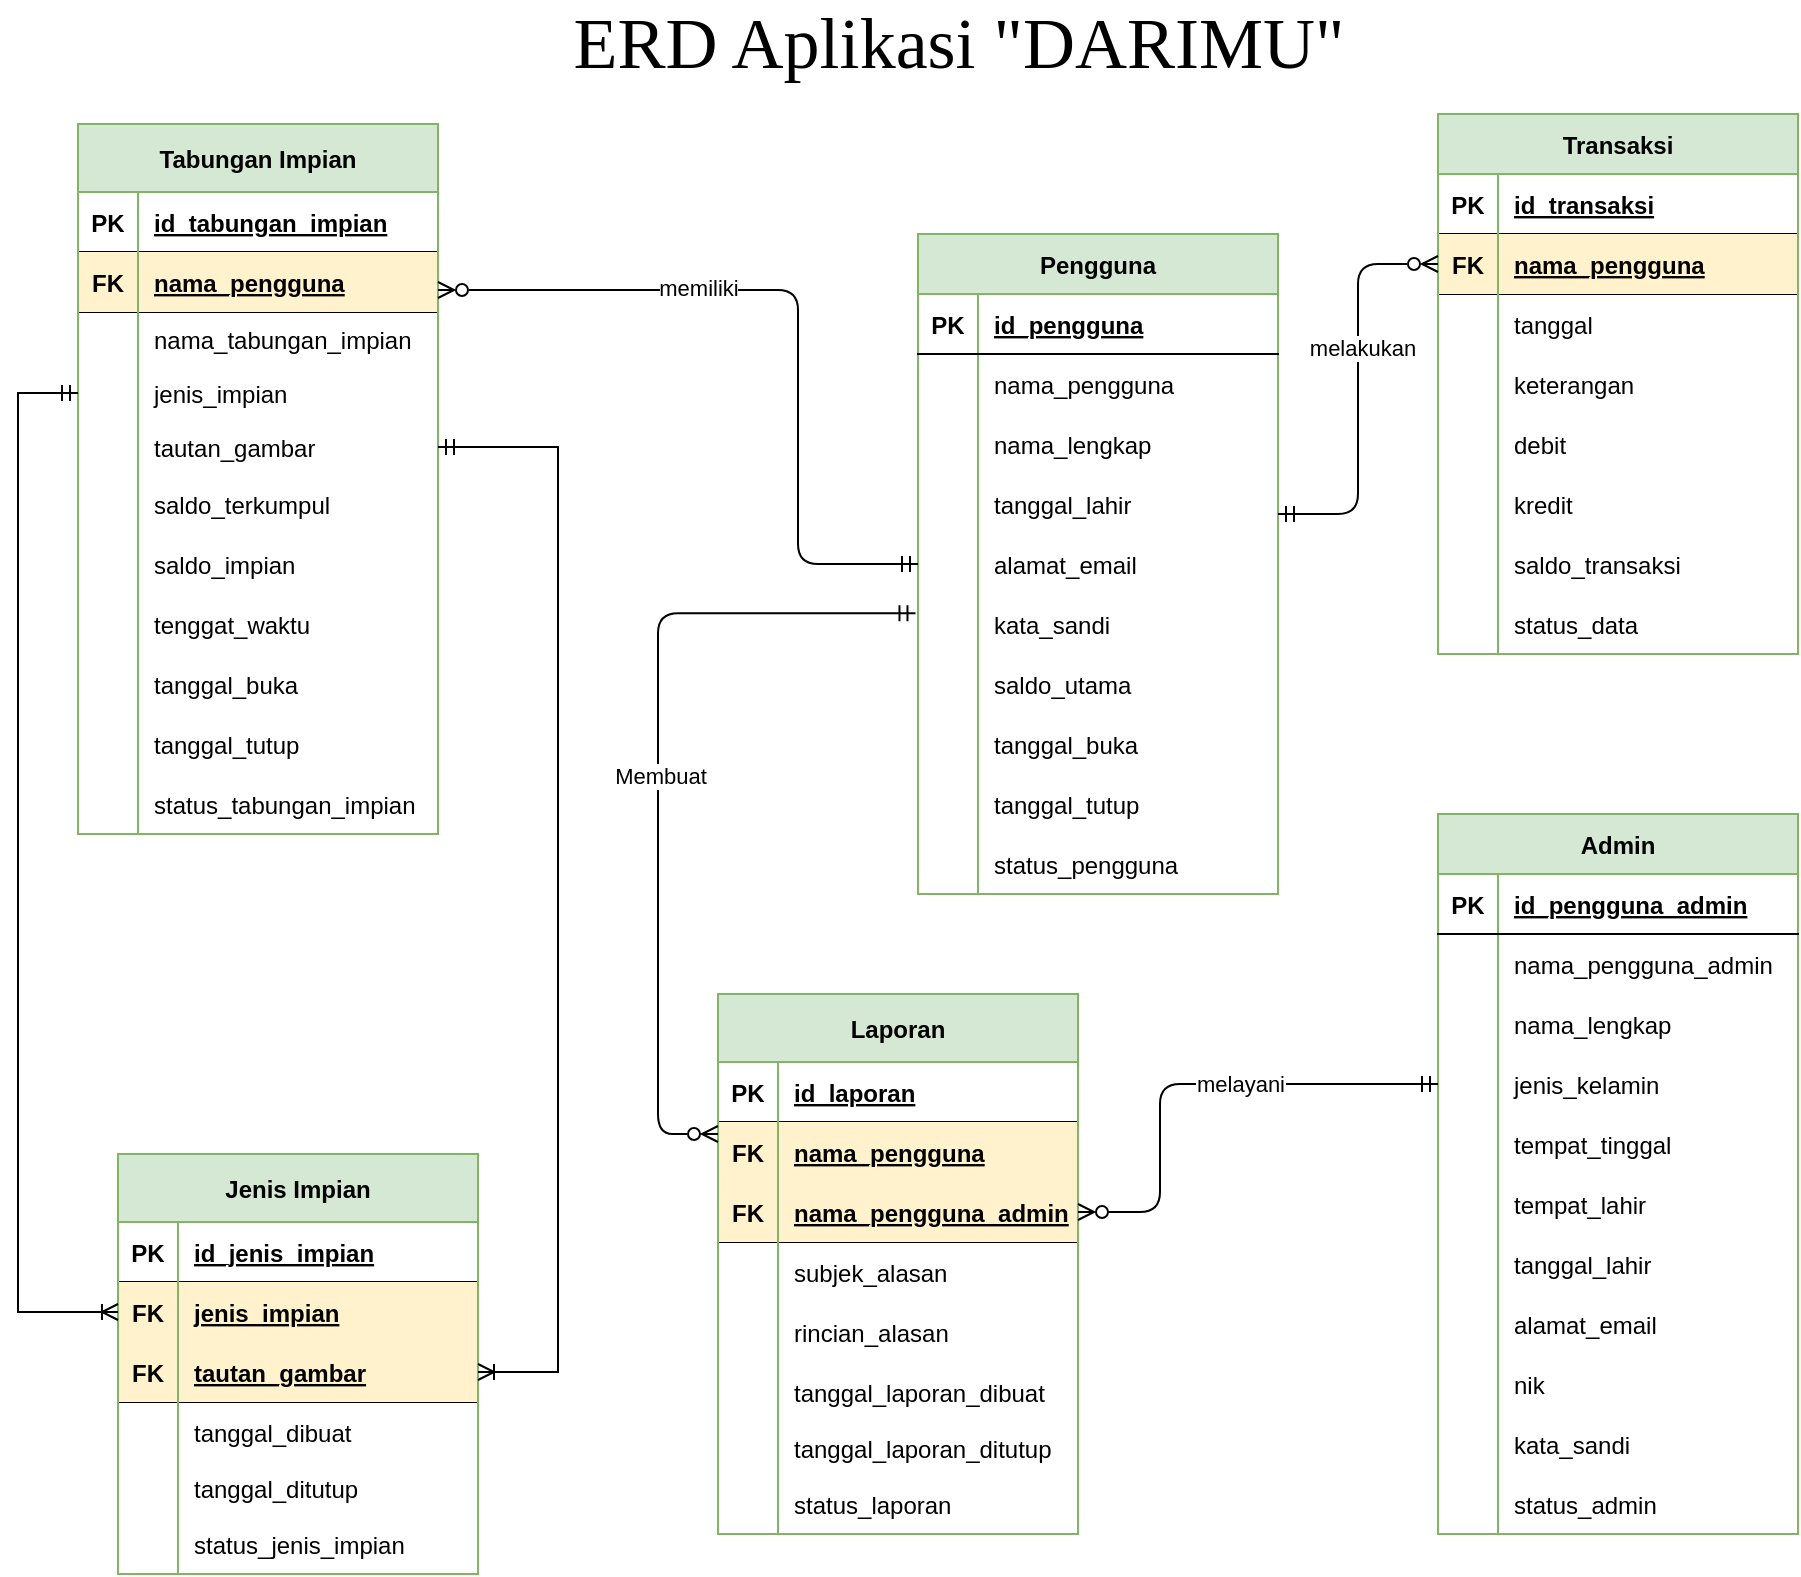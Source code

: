 <mxfile version="16.0.0" type="device"><diagram id="QNMRpc6Ers39qCqPTf6T" name="Page-1"><mxGraphModel dx="-12" dy="524" grid="1" gridSize="10" guides="1" tooltips="1" connect="1" arrows="1" fold="1" page="1" pageScale="1" pageWidth="1169" pageHeight="827" math="0" shadow="0"><root><mxCell id="0"/><mxCell id="1" parent="0"/><mxCell id="OTQ5FsOtrgQqJQjc4sup-189" value="Pengguna" style="shape=table;startSize=30;container=1;collapsible=1;childLayout=tableLayout;fixedRows=1;rowLines=0;fontStyle=1;align=center;resizeLast=1;fillColor=#d5e8d4;strokeColor=#82b366;" parent="1" vertex="1"><mxGeometry x="1758" y="133" width="180" height="330" as="geometry"><mxRectangle x="290" y="360" width="90" height="30" as="alternateBounds"/></mxGeometry></mxCell><mxCell id="OTQ5FsOtrgQqJQjc4sup-190" value="" style="shape=partialRectangle;collapsible=0;dropTarget=0;pointerEvents=0;fillColor=none;top=0;left=0;bottom=1;right=0;points=[[0,0.5],[1,0.5]];portConstraint=eastwest;" parent="OTQ5FsOtrgQqJQjc4sup-189" vertex="1"><mxGeometry y="30" width="180" height="30" as="geometry"/></mxCell><mxCell id="OTQ5FsOtrgQqJQjc4sup-191" value="PK" style="shape=partialRectangle;connectable=0;fillColor=none;top=0;left=0;bottom=0;right=0;fontStyle=1;overflow=hidden;" parent="OTQ5FsOtrgQqJQjc4sup-190" vertex="1"><mxGeometry width="30" height="30" as="geometry"><mxRectangle width="30" height="30" as="alternateBounds"/></mxGeometry></mxCell><mxCell id="OTQ5FsOtrgQqJQjc4sup-192" value="id_pengguna" style="shape=partialRectangle;connectable=0;fillColor=none;top=0;left=0;bottom=0;right=0;align=left;spacingLeft=6;fontStyle=5;overflow=hidden;" parent="OTQ5FsOtrgQqJQjc4sup-190" vertex="1"><mxGeometry x="30" width="150" height="30" as="geometry"><mxRectangle width="150" height="30" as="alternateBounds"/></mxGeometry></mxCell><mxCell id="qbEQpPOJiVl49V3JmThi-39" style="shape=partialRectangle;collapsible=0;dropTarget=0;pointerEvents=0;fillColor=none;top=0;left=0;bottom=0;right=0;points=[[0,0.5],[1,0.5]];portConstraint=eastwest;" vertex="1" parent="OTQ5FsOtrgQqJQjc4sup-189"><mxGeometry y="60" width="180" height="30" as="geometry"/></mxCell><mxCell id="qbEQpPOJiVl49V3JmThi-40" style="shape=partialRectangle;connectable=0;fillColor=none;top=0;left=0;bottom=0;right=0;editable=1;overflow=hidden;" vertex="1" parent="qbEQpPOJiVl49V3JmThi-39"><mxGeometry width="30" height="30" as="geometry"><mxRectangle width="30" height="30" as="alternateBounds"/></mxGeometry></mxCell><mxCell id="qbEQpPOJiVl49V3JmThi-41" value="nama_pengguna" style="shape=partialRectangle;connectable=0;fillColor=none;top=0;left=0;bottom=0;right=0;align=left;spacingLeft=6;overflow=hidden;" vertex="1" parent="qbEQpPOJiVl49V3JmThi-39"><mxGeometry x="30" width="150" height="30" as="geometry"><mxRectangle width="150" height="30" as="alternateBounds"/></mxGeometry></mxCell><mxCell id="OTQ5FsOtrgQqJQjc4sup-193" value="" style="shape=partialRectangle;collapsible=0;dropTarget=0;pointerEvents=0;fillColor=none;top=0;left=0;bottom=0;right=0;points=[[0,0.5],[1,0.5]];portConstraint=eastwest;" parent="OTQ5FsOtrgQqJQjc4sup-189" vertex="1"><mxGeometry y="90" width="180" height="30" as="geometry"/></mxCell><mxCell id="OTQ5FsOtrgQqJQjc4sup-194" value="" style="shape=partialRectangle;connectable=0;fillColor=none;top=0;left=0;bottom=0;right=0;editable=1;overflow=hidden;" parent="OTQ5FsOtrgQqJQjc4sup-193" vertex="1"><mxGeometry width="30" height="30" as="geometry"><mxRectangle width="30" height="30" as="alternateBounds"/></mxGeometry></mxCell><mxCell id="OTQ5FsOtrgQqJQjc4sup-195" value="nama_lengkap" style="shape=partialRectangle;connectable=0;fillColor=none;top=0;left=0;bottom=0;right=0;align=left;spacingLeft=6;overflow=hidden;" parent="OTQ5FsOtrgQqJQjc4sup-193" vertex="1"><mxGeometry x="30" width="150" height="30" as="geometry"><mxRectangle width="150" height="30" as="alternateBounds"/></mxGeometry></mxCell><mxCell id="OTQ5FsOtrgQqJQjc4sup-196" value="" style="shape=partialRectangle;collapsible=0;dropTarget=0;pointerEvents=0;fillColor=none;top=0;left=0;bottom=0;right=0;points=[[0,0.5],[1,0.5]];portConstraint=eastwest;" parent="OTQ5FsOtrgQqJQjc4sup-189" vertex="1"><mxGeometry y="120" width="180" height="30" as="geometry"/></mxCell><mxCell id="OTQ5FsOtrgQqJQjc4sup-197" value="" style="shape=partialRectangle;connectable=0;fillColor=none;top=0;left=0;bottom=0;right=0;editable=1;overflow=hidden;" parent="OTQ5FsOtrgQqJQjc4sup-196" vertex="1"><mxGeometry width="30" height="30" as="geometry"><mxRectangle width="30" height="30" as="alternateBounds"/></mxGeometry></mxCell><mxCell id="OTQ5FsOtrgQqJQjc4sup-198" value="tanggal_lahir" style="shape=partialRectangle;connectable=0;fillColor=none;top=0;left=0;bottom=0;right=0;align=left;spacingLeft=6;overflow=hidden;" parent="OTQ5FsOtrgQqJQjc4sup-196" vertex="1"><mxGeometry x="30" width="150" height="30" as="geometry"><mxRectangle width="150" height="30" as="alternateBounds"/></mxGeometry></mxCell><mxCell id="OTQ5FsOtrgQqJQjc4sup-199" value="" style="shape=partialRectangle;collapsible=0;dropTarget=0;pointerEvents=0;fillColor=none;top=0;left=0;bottom=0;right=0;points=[[0,0.5],[1,0.5]];portConstraint=eastwest;" parent="OTQ5FsOtrgQqJQjc4sup-189" vertex="1"><mxGeometry y="150" width="180" height="30" as="geometry"/></mxCell><mxCell id="OTQ5FsOtrgQqJQjc4sup-200" value="" style="shape=partialRectangle;connectable=0;fillColor=none;top=0;left=0;bottom=0;right=0;editable=1;overflow=hidden;" parent="OTQ5FsOtrgQqJQjc4sup-199" vertex="1"><mxGeometry width="30" height="30" as="geometry"><mxRectangle width="30" height="30" as="alternateBounds"/></mxGeometry></mxCell><mxCell id="OTQ5FsOtrgQqJQjc4sup-201" value="alamat_email" style="shape=partialRectangle;connectable=0;fillColor=none;top=0;left=0;bottom=0;right=0;align=left;spacingLeft=6;overflow=hidden;" parent="OTQ5FsOtrgQqJQjc4sup-199" vertex="1"><mxGeometry x="30" width="150" height="30" as="geometry"><mxRectangle width="150" height="30" as="alternateBounds"/></mxGeometry></mxCell><mxCell id="OTQ5FsOtrgQqJQjc4sup-202" value="" style="shape=partialRectangle;collapsible=0;dropTarget=0;pointerEvents=0;fillColor=none;top=0;left=0;bottom=0;right=0;points=[[0,0.5],[1,0.5]];portConstraint=eastwest;" parent="OTQ5FsOtrgQqJQjc4sup-189" vertex="1"><mxGeometry y="180" width="180" height="30" as="geometry"/></mxCell><mxCell id="OTQ5FsOtrgQqJQjc4sup-203" value="" style="shape=partialRectangle;connectable=0;fillColor=none;top=0;left=0;bottom=0;right=0;editable=1;overflow=hidden;" parent="OTQ5FsOtrgQqJQjc4sup-202" vertex="1"><mxGeometry width="30" height="30" as="geometry"><mxRectangle width="30" height="30" as="alternateBounds"/></mxGeometry></mxCell><mxCell id="OTQ5FsOtrgQqJQjc4sup-204" value="kata_sandi" style="shape=partialRectangle;connectable=0;fillColor=none;top=0;left=0;bottom=0;right=0;align=left;spacingLeft=6;overflow=hidden;" parent="OTQ5FsOtrgQqJQjc4sup-202" vertex="1"><mxGeometry x="30" width="150" height="30" as="geometry"><mxRectangle width="150" height="30" as="alternateBounds"/></mxGeometry></mxCell><mxCell id="OTQ5FsOtrgQqJQjc4sup-205" style="shape=partialRectangle;collapsible=0;dropTarget=0;pointerEvents=0;fillColor=none;top=0;left=0;bottom=0;right=0;points=[[0,0.5],[1,0.5]];portConstraint=eastwest;" parent="OTQ5FsOtrgQqJQjc4sup-189" vertex="1"><mxGeometry y="210" width="180" height="30" as="geometry"/></mxCell><mxCell id="OTQ5FsOtrgQqJQjc4sup-206" style="shape=partialRectangle;connectable=0;fillColor=none;top=0;left=0;bottom=0;right=0;editable=1;overflow=hidden;" parent="OTQ5FsOtrgQqJQjc4sup-205" vertex="1"><mxGeometry width="30" height="30" as="geometry"><mxRectangle width="30" height="30" as="alternateBounds"/></mxGeometry></mxCell><mxCell id="OTQ5FsOtrgQqJQjc4sup-207" value="saldo_utama" style="shape=partialRectangle;connectable=0;fillColor=none;top=0;left=0;bottom=0;right=0;align=left;spacingLeft=6;overflow=hidden;" parent="OTQ5FsOtrgQqJQjc4sup-205" vertex="1"><mxGeometry x="30" width="150" height="30" as="geometry"><mxRectangle width="150" height="30" as="alternateBounds"/></mxGeometry></mxCell><mxCell id="OTQ5FsOtrgQqJQjc4sup-208" style="shape=partialRectangle;collapsible=0;dropTarget=0;pointerEvents=0;fillColor=none;top=0;left=0;bottom=0;right=0;points=[[0,0.5],[1,0.5]];portConstraint=eastwest;" parent="OTQ5FsOtrgQqJQjc4sup-189" vertex="1"><mxGeometry y="240" width="180" height="30" as="geometry"/></mxCell><mxCell id="OTQ5FsOtrgQqJQjc4sup-209" style="shape=partialRectangle;connectable=0;fillColor=none;top=0;left=0;bottom=0;right=0;editable=1;overflow=hidden;" parent="OTQ5FsOtrgQqJQjc4sup-208" vertex="1"><mxGeometry width="30" height="30" as="geometry"><mxRectangle width="30" height="30" as="alternateBounds"/></mxGeometry></mxCell><mxCell id="OTQ5FsOtrgQqJQjc4sup-210" value="tanggal_buka" style="shape=partialRectangle;connectable=0;fillColor=none;top=0;left=0;bottom=0;right=0;align=left;spacingLeft=6;overflow=hidden;" parent="OTQ5FsOtrgQqJQjc4sup-208" vertex="1"><mxGeometry x="30" width="150" height="30" as="geometry"><mxRectangle width="150" height="30" as="alternateBounds"/></mxGeometry></mxCell><mxCell id="OTQ5FsOtrgQqJQjc4sup-211" style="shape=partialRectangle;collapsible=0;dropTarget=0;pointerEvents=0;fillColor=none;top=0;left=0;bottom=0;right=0;points=[[0,0.5],[1,0.5]];portConstraint=eastwest;" parent="OTQ5FsOtrgQqJQjc4sup-189" vertex="1"><mxGeometry y="270" width="180" height="30" as="geometry"/></mxCell><mxCell id="OTQ5FsOtrgQqJQjc4sup-212" style="shape=partialRectangle;connectable=0;fillColor=none;top=0;left=0;bottom=0;right=0;editable=1;overflow=hidden;" parent="OTQ5FsOtrgQqJQjc4sup-211" vertex="1"><mxGeometry width="30" height="30" as="geometry"><mxRectangle width="30" height="30" as="alternateBounds"/></mxGeometry></mxCell><mxCell id="OTQ5FsOtrgQqJQjc4sup-213" value="tanggal_tutup" style="shape=partialRectangle;connectable=0;fillColor=none;top=0;left=0;bottom=0;right=0;align=left;spacingLeft=6;overflow=hidden;" parent="OTQ5FsOtrgQqJQjc4sup-211" vertex="1"><mxGeometry x="30" width="150" height="30" as="geometry"><mxRectangle width="150" height="30" as="alternateBounds"/></mxGeometry></mxCell><mxCell id="OTQ5FsOtrgQqJQjc4sup-214" style="shape=partialRectangle;collapsible=0;dropTarget=0;pointerEvents=0;fillColor=none;top=0;left=0;bottom=0;right=0;points=[[0,0.5],[1,0.5]];portConstraint=eastwest;" parent="OTQ5FsOtrgQqJQjc4sup-189" vertex="1"><mxGeometry y="300" width="180" height="30" as="geometry"/></mxCell><mxCell id="OTQ5FsOtrgQqJQjc4sup-215" style="shape=partialRectangle;connectable=0;fillColor=none;top=0;left=0;bottom=0;right=0;editable=1;overflow=hidden;" parent="OTQ5FsOtrgQqJQjc4sup-214" vertex="1"><mxGeometry width="30" height="30" as="geometry"><mxRectangle width="30" height="30" as="alternateBounds"/></mxGeometry></mxCell><mxCell id="OTQ5FsOtrgQqJQjc4sup-216" value="status_pengguna" style="shape=partialRectangle;connectable=0;fillColor=none;top=0;left=0;bottom=0;right=0;align=left;spacingLeft=6;overflow=hidden;" parent="OTQ5FsOtrgQqJQjc4sup-214" vertex="1"><mxGeometry x="30" width="150" height="30" as="geometry"><mxRectangle width="150" height="30" as="alternateBounds"/></mxGeometry></mxCell><mxCell id="OTQ5FsOtrgQqJQjc4sup-217" value="Transaksi" style="shape=table;startSize=30;container=1;collapsible=1;childLayout=tableLayout;fixedRows=1;rowLines=0;fontStyle=1;align=center;resizeLast=1;fillColor=#d5e8d4;strokeColor=#82b366;" parent="1" vertex="1"><mxGeometry x="2018" y="73" width="180" height="270" as="geometry"><mxRectangle x="440" y="630" width="90" height="30" as="alternateBounds"/></mxGeometry></mxCell><mxCell id="OTQ5FsOtrgQqJQjc4sup-218" value="" style="shape=partialRectangle;collapsible=0;dropTarget=0;pointerEvents=0;fillColor=none;top=0;left=0;bottom=1;right=0;points=[[0,0.5],[1,0.5]];portConstraint=eastwest;" parent="OTQ5FsOtrgQqJQjc4sup-217" vertex="1"><mxGeometry y="30" width="180" height="30" as="geometry"/></mxCell><mxCell id="OTQ5FsOtrgQqJQjc4sup-219" value="PK" style="shape=partialRectangle;connectable=0;fillColor=none;top=0;left=0;bottom=0;right=0;fontStyle=1;overflow=hidden;" parent="OTQ5FsOtrgQqJQjc4sup-218" vertex="1"><mxGeometry width="30" height="30" as="geometry"><mxRectangle width="30" height="30" as="alternateBounds"/></mxGeometry></mxCell><mxCell id="OTQ5FsOtrgQqJQjc4sup-220" value="id_transaksi" style="shape=partialRectangle;connectable=0;fillColor=none;top=0;left=1;bottom=0;right=1;align=left;spacingLeft=6;fontStyle=5;overflow=hidden;strokeColor=#82B366;" parent="OTQ5FsOtrgQqJQjc4sup-218" vertex="1"><mxGeometry x="30" width="150" height="30" as="geometry"><mxRectangle width="150" height="30" as="alternateBounds"/></mxGeometry></mxCell><mxCell id="OTQ5FsOtrgQqJQjc4sup-221" style="shape=partialRectangle;collapsible=0;dropTarget=0;pointerEvents=0;fillColor=none;top=0;left=0;bottom=1;right=0;points=[[0,0.5],[1,0.5]];portConstraint=eastwest;" parent="OTQ5FsOtrgQqJQjc4sup-217" vertex="1"><mxGeometry y="60" width="180" height="30" as="geometry"/></mxCell><mxCell id="OTQ5FsOtrgQqJQjc4sup-222" value="FK" style="shape=partialRectangle;connectable=0;fillColor=#fff2cc;top=0;left=1;bottom=0;right=1;fontStyle=1;overflow=hidden;strokeColor=#82B366;" parent="OTQ5FsOtrgQqJQjc4sup-221" vertex="1"><mxGeometry width="30" height="30" as="geometry"><mxRectangle width="30" height="30" as="alternateBounds"/></mxGeometry></mxCell><mxCell id="OTQ5FsOtrgQqJQjc4sup-223" value="nama_pengguna" style="shape=partialRectangle;connectable=0;fillColor=#fff2cc;top=0;left=1;bottom=0;right=1;align=left;spacingLeft=6;fontStyle=5;overflow=hidden;strokeColor=#82B366;" parent="OTQ5FsOtrgQqJQjc4sup-221" vertex="1"><mxGeometry x="30" width="150" height="30" as="geometry"><mxRectangle width="150" height="30" as="alternateBounds"/></mxGeometry></mxCell><mxCell id="OTQ5FsOtrgQqJQjc4sup-344" style="shape=partialRectangle;collapsible=0;dropTarget=0;pointerEvents=0;fillColor=none;top=0;left=0;bottom=0;right=0;points=[[0,0.5],[1,0.5]];portConstraint=eastwest;" parent="OTQ5FsOtrgQqJQjc4sup-217" vertex="1"><mxGeometry y="90" width="180" height="30" as="geometry"/></mxCell><mxCell id="OTQ5FsOtrgQqJQjc4sup-345" style="shape=partialRectangle;connectable=0;fillColor=none;top=0;left=0;bottom=0;right=0;editable=1;overflow=hidden;" parent="OTQ5FsOtrgQqJQjc4sup-344" vertex="1"><mxGeometry width="30" height="30" as="geometry"><mxRectangle width="30" height="30" as="alternateBounds"/></mxGeometry></mxCell><mxCell id="OTQ5FsOtrgQqJQjc4sup-346" value="tanggal" style="shape=partialRectangle;connectable=0;fillColor=none;top=0;left=0;bottom=0;right=0;align=left;spacingLeft=6;overflow=hidden;" parent="OTQ5FsOtrgQqJQjc4sup-344" vertex="1"><mxGeometry x="30" width="150" height="30" as="geometry"><mxRectangle width="150" height="30" as="alternateBounds"/></mxGeometry></mxCell><mxCell id="OTQ5FsOtrgQqJQjc4sup-224" value="" style="shape=partialRectangle;collapsible=0;dropTarget=0;pointerEvents=0;fillColor=none;top=0;left=0;bottom=0;right=0;points=[[0,0.5],[1,0.5]];portConstraint=eastwest;" parent="OTQ5FsOtrgQqJQjc4sup-217" vertex="1"><mxGeometry y="120" width="180" height="30" as="geometry"/></mxCell><mxCell id="OTQ5FsOtrgQqJQjc4sup-225" value="" style="shape=partialRectangle;connectable=0;fillColor=none;top=0;left=0;bottom=0;right=0;editable=1;overflow=hidden;" parent="OTQ5FsOtrgQqJQjc4sup-224" vertex="1"><mxGeometry width="30" height="30" as="geometry"><mxRectangle width="30" height="30" as="alternateBounds"/></mxGeometry></mxCell><mxCell id="OTQ5FsOtrgQqJQjc4sup-226" value="keterangan" style="shape=partialRectangle;connectable=0;fillColor=none;top=0;left=0;bottom=0;right=0;align=left;spacingLeft=6;overflow=hidden;" parent="OTQ5FsOtrgQqJQjc4sup-224" vertex="1"><mxGeometry x="30" width="150" height="30" as="geometry"><mxRectangle width="150" height="30" as="alternateBounds"/></mxGeometry></mxCell><mxCell id="OTQ5FsOtrgQqJQjc4sup-227" value="" style="shape=partialRectangle;collapsible=0;dropTarget=0;pointerEvents=0;fillColor=none;top=0;left=0;bottom=0;right=0;points=[[0,0.5],[1,0.5]];portConstraint=eastwest;" parent="OTQ5FsOtrgQqJQjc4sup-217" vertex="1"><mxGeometry y="150" width="180" height="30" as="geometry"/></mxCell><mxCell id="OTQ5FsOtrgQqJQjc4sup-228" value="" style="shape=partialRectangle;connectable=0;fillColor=none;top=0;left=0;bottom=0;right=0;editable=1;overflow=hidden;" parent="OTQ5FsOtrgQqJQjc4sup-227" vertex="1"><mxGeometry width="30" height="30" as="geometry"><mxRectangle width="30" height="30" as="alternateBounds"/></mxGeometry></mxCell><mxCell id="OTQ5FsOtrgQqJQjc4sup-229" value="debit" style="shape=partialRectangle;connectable=0;fillColor=none;top=0;left=0;bottom=0;right=0;align=left;spacingLeft=6;overflow=hidden;" parent="OTQ5FsOtrgQqJQjc4sup-227" vertex="1"><mxGeometry x="30" width="150" height="30" as="geometry"><mxRectangle width="150" height="30" as="alternateBounds"/></mxGeometry></mxCell><mxCell id="OTQ5FsOtrgQqJQjc4sup-230" value="" style="shape=partialRectangle;collapsible=0;dropTarget=0;pointerEvents=0;fillColor=none;top=0;left=0;bottom=0;right=0;points=[[0,0.5],[1,0.5]];portConstraint=eastwest;" parent="OTQ5FsOtrgQqJQjc4sup-217" vertex="1"><mxGeometry y="180" width="180" height="30" as="geometry"/></mxCell><mxCell id="OTQ5FsOtrgQqJQjc4sup-231" value="" style="shape=partialRectangle;connectable=0;fillColor=none;top=0;left=0;bottom=0;right=0;editable=1;overflow=hidden;" parent="OTQ5FsOtrgQqJQjc4sup-230" vertex="1"><mxGeometry width="30" height="30" as="geometry"><mxRectangle width="30" height="30" as="alternateBounds"/></mxGeometry></mxCell><mxCell id="OTQ5FsOtrgQqJQjc4sup-232" value="kredit" style="shape=partialRectangle;connectable=0;fillColor=none;top=0;left=0;bottom=0;right=0;align=left;spacingLeft=6;overflow=hidden;" parent="OTQ5FsOtrgQqJQjc4sup-230" vertex="1"><mxGeometry x="30" width="150" height="30" as="geometry"><mxRectangle width="150" height="30" as="alternateBounds"/></mxGeometry></mxCell><mxCell id="-GsWhzactddGYquKu_-1-4" style="shape=partialRectangle;collapsible=0;dropTarget=0;pointerEvents=0;fillColor=none;top=0;left=0;bottom=0;right=0;points=[[0,0.5],[1,0.5]];portConstraint=eastwest;" parent="OTQ5FsOtrgQqJQjc4sup-217" vertex="1"><mxGeometry y="210" width="180" height="30" as="geometry"/></mxCell><mxCell id="-GsWhzactddGYquKu_-1-5" style="shape=partialRectangle;connectable=0;fillColor=none;top=0;left=0;bottom=0;right=0;editable=1;overflow=hidden;" parent="-GsWhzactddGYquKu_-1-4" vertex="1"><mxGeometry width="30" height="30" as="geometry"><mxRectangle width="30" height="30" as="alternateBounds"/></mxGeometry></mxCell><mxCell id="-GsWhzactddGYquKu_-1-6" value="saldo_transaksi" style="shape=partialRectangle;connectable=0;fillColor=none;top=0;left=0;bottom=0;right=0;align=left;spacingLeft=6;overflow=hidden;" parent="-GsWhzactddGYquKu_-1-4" vertex="1"><mxGeometry x="30" width="150" height="30" as="geometry"><mxRectangle width="150" height="30" as="alternateBounds"/></mxGeometry></mxCell><mxCell id="OTQ5FsOtrgQqJQjc4sup-233" value="" style="shape=partialRectangle;collapsible=0;dropTarget=0;pointerEvents=0;fillColor=none;top=0;left=0;bottom=0;right=0;points=[[0,0.5],[1,0.5]];portConstraint=eastwest;" parent="OTQ5FsOtrgQqJQjc4sup-217" vertex="1"><mxGeometry y="240" width="180" height="30" as="geometry"/></mxCell><mxCell id="OTQ5FsOtrgQqJQjc4sup-234" value="" style="shape=partialRectangle;connectable=0;fillColor=none;top=0;left=0;bottom=0;right=0;editable=1;overflow=hidden;" parent="OTQ5FsOtrgQqJQjc4sup-233" vertex="1"><mxGeometry width="30" height="30" as="geometry"><mxRectangle width="30" height="30" as="alternateBounds"/></mxGeometry></mxCell><mxCell id="OTQ5FsOtrgQqJQjc4sup-235" value="status_data" style="shape=partialRectangle;connectable=0;fillColor=none;top=0;left=0;bottom=0;right=0;align=left;spacingLeft=6;overflow=hidden;" parent="OTQ5FsOtrgQqJQjc4sup-233" vertex="1"><mxGeometry x="30" width="150" height="30" as="geometry"><mxRectangle width="150" height="30" as="alternateBounds"/></mxGeometry></mxCell><mxCell id="OTQ5FsOtrgQqJQjc4sup-236" value="Tabungan Impian" style="shape=table;startSize=34;container=1;collapsible=1;childLayout=tableLayout;fixedRows=1;rowLines=0;fontStyle=1;align=center;resizeLast=1;fillColor=#d5e8d4;strokeColor=#82b366;" parent="1" vertex="1"><mxGeometry x="1338" y="78" width="180" height="355" as="geometry"><mxRectangle x="290" y="360" width="90" height="30" as="alternateBounds"/></mxGeometry></mxCell><mxCell id="OTQ5FsOtrgQqJQjc4sup-237" value="" style="shape=partialRectangle;collapsible=0;dropTarget=0;pointerEvents=0;fillColor=none;top=0;left=0;bottom=1;right=0;points=[[0,0.5],[1,0.5]];portConstraint=eastwest;" parent="OTQ5FsOtrgQqJQjc4sup-236" vertex="1"><mxGeometry y="34" width="180" height="30" as="geometry"/></mxCell><mxCell id="OTQ5FsOtrgQqJQjc4sup-238" value="PK" style="shape=partialRectangle;connectable=0;fillColor=none;top=0;left=0;bottom=0;right=0;fontStyle=1;overflow=hidden;" parent="OTQ5FsOtrgQqJQjc4sup-237" vertex="1"><mxGeometry width="30" height="30" as="geometry"><mxRectangle width="30" height="30" as="alternateBounds"/></mxGeometry></mxCell><mxCell id="OTQ5FsOtrgQqJQjc4sup-239" value="id_tabungan_impian" style="shape=partialRectangle;connectable=0;fillColor=none;top=0;left=0;bottom=0;right=0;align=left;spacingLeft=6;fontStyle=5;overflow=hidden;" parent="OTQ5FsOtrgQqJQjc4sup-237" vertex="1"><mxGeometry x="30" width="150" height="30" as="geometry"><mxRectangle width="150" height="30" as="alternateBounds"/></mxGeometry></mxCell><mxCell id="OTQ5FsOtrgQqJQjc4sup-240" style="shape=partialRectangle;collapsible=0;dropTarget=0;pointerEvents=0;fillColor=none;top=0;left=0;bottom=1;right=0;points=[[0,0.5],[1,0.5]];portConstraint=eastwest;" parent="OTQ5FsOtrgQqJQjc4sup-236" vertex="1"><mxGeometry y="64" width="180" height="30" as="geometry"/></mxCell><mxCell id="OTQ5FsOtrgQqJQjc4sup-241" value="FK" style="shape=partialRectangle;connectable=0;fillColor=#fff2cc;top=0;left=1;bottom=0;right=0;fontStyle=1;overflow=hidden;strokeColor=#82B366;" parent="OTQ5FsOtrgQqJQjc4sup-240" vertex="1"><mxGeometry width="30" height="30" as="geometry"><mxRectangle width="30" height="30" as="alternateBounds"/></mxGeometry></mxCell><mxCell id="OTQ5FsOtrgQqJQjc4sup-242" value="nama_pengguna" style="shape=partialRectangle;connectable=0;fillColor=#fff2cc;top=0;left=1;bottom=0;right=1;align=left;spacingLeft=6;fontStyle=5;overflow=hidden;strokeColor=#82B366;" parent="OTQ5FsOtrgQqJQjc4sup-240" vertex="1"><mxGeometry x="30" width="150" height="30" as="geometry"><mxRectangle width="150" height="30" as="alternateBounds"/></mxGeometry></mxCell><mxCell id="OTQ5FsOtrgQqJQjc4sup-243" style="shape=partialRectangle;collapsible=0;dropTarget=0;pointerEvents=0;fillColor=none;top=0;left=0;bottom=0;right=0;points=[[0,0.5],[1,0.5]];portConstraint=eastwest;" parent="OTQ5FsOtrgQqJQjc4sup-236" vertex="1"><mxGeometry y="94" width="180" height="27" as="geometry"/></mxCell><mxCell id="OTQ5FsOtrgQqJQjc4sup-244" style="shape=partialRectangle;connectable=0;fillColor=none;top=0;left=0;bottom=0;right=0;editable=1;overflow=hidden;" parent="OTQ5FsOtrgQqJQjc4sup-243" vertex="1"><mxGeometry width="30" height="27" as="geometry"><mxRectangle width="30" height="27" as="alternateBounds"/></mxGeometry></mxCell><mxCell id="OTQ5FsOtrgQqJQjc4sup-245" value="nama_tabungan_impian" style="shape=partialRectangle;connectable=0;fillColor=none;top=0;left=0;bottom=0;right=0;align=left;spacingLeft=6;overflow=hidden;" parent="OTQ5FsOtrgQqJQjc4sup-243" vertex="1"><mxGeometry x="30" width="150" height="27" as="geometry"><mxRectangle width="150" height="27" as="alternateBounds"/></mxGeometry></mxCell><mxCell id="qbEQpPOJiVl49V3JmThi-4" style="shape=partialRectangle;collapsible=0;dropTarget=0;pointerEvents=0;fillColor=none;top=0;left=0;bottom=0;right=0;points=[[0,0.5],[1,0.5]];portConstraint=eastwest;" vertex="1" parent="OTQ5FsOtrgQqJQjc4sup-236"><mxGeometry y="121" width="180" height="27" as="geometry"/></mxCell><mxCell id="qbEQpPOJiVl49V3JmThi-5" style="shape=partialRectangle;connectable=0;fillColor=none;top=0;left=0;bottom=0;right=0;editable=1;overflow=hidden;" vertex="1" parent="qbEQpPOJiVl49V3JmThi-4"><mxGeometry width="30" height="27" as="geometry"><mxRectangle width="30" height="27" as="alternateBounds"/></mxGeometry></mxCell><mxCell id="qbEQpPOJiVl49V3JmThi-6" value="jenis_impian" style="shape=partialRectangle;connectable=0;fillColor=none;top=0;left=0;bottom=0;right=0;align=left;spacingLeft=6;overflow=hidden;" vertex="1" parent="qbEQpPOJiVl49V3JmThi-4"><mxGeometry x="30" width="150" height="27" as="geometry"><mxRectangle width="150" height="27" as="alternateBounds"/></mxGeometry></mxCell><mxCell id="qbEQpPOJiVl49V3JmThi-1" style="shape=partialRectangle;collapsible=0;dropTarget=0;pointerEvents=0;fillColor=none;top=0;left=0;bottom=0;right=0;points=[[0,0.5],[1,0.5]];portConstraint=eastwest;" vertex="1" parent="OTQ5FsOtrgQqJQjc4sup-236"><mxGeometry y="148" width="180" height="27" as="geometry"/></mxCell><mxCell id="qbEQpPOJiVl49V3JmThi-2" style="shape=partialRectangle;connectable=0;fillColor=none;top=0;left=0;bottom=0;right=0;editable=1;overflow=hidden;" vertex="1" parent="qbEQpPOJiVl49V3JmThi-1"><mxGeometry width="30" height="27" as="geometry"><mxRectangle width="30" height="27" as="alternateBounds"/></mxGeometry></mxCell><mxCell id="qbEQpPOJiVl49V3JmThi-3" value="tautan_gambar" style="shape=partialRectangle;connectable=0;fillColor=none;top=0;left=0;bottom=0;right=0;align=left;spacingLeft=6;overflow=hidden;" vertex="1" parent="qbEQpPOJiVl49V3JmThi-1"><mxGeometry x="30" width="150" height="27" as="geometry"><mxRectangle width="150" height="27" as="alternateBounds"/></mxGeometry></mxCell><mxCell id="OTQ5FsOtrgQqJQjc4sup-246" style="shape=partialRectangle;collapsible=0;dropTarget=0;pointerEvents=0;fillColor=none;top=0;left=0;bottom=0;right=0;points=[[0,0.5],[1,0.5]];portConstraint=eastwest;" parent="OTQ5FsOtrgQqJQjc4sup-236" vertex="1"><mxGeometry y="175" width="180" height="30" as="geometry"/></mxCell><mxCell id="OTQ5FsOtrgQqJQjc4sup-247" style="shape=partialRectangle;connectable=0;fillColor=none;top=0;left=0;bottom=0;right=0;editable=1;overflow=hidden;" parent="OTQ5FsOtrgQqJQjc4sup-246" vertex="1"><mxGeometry width="30" height="30" as="geometry"><mxRectangle width="30" height="30" as="alternateBounds"/></mxGeometry></mxCell><mxCell id="OTQ5FsOtrgQqJQjc4sup-248" value="saldo_terkumpul" style="shape=partialRectangle;connectable=0;fillColor=none;top=0;left=0;bottom=0;right=0;align=left;spacingLeft=6;overflow=hidden;" parent="OTQ5FsOtrgQqJQjc4sup-246" vertex="1"><mxGeometry x="30" width="150" height="30" as="geometry"><mxRectangle width="150" height="30" as="alternateBounds"/></mxGeometry></mxCell><mxCell id="OTQ5FsOtrgQqJQjc4sup-249" style="shape=partialRectangle;collapsible=0;dropTarget=0;pointerEvents=0;fillColor=none;top=0;left=0;bottom=0;right=0;points=[[0,0.5],[1,0.5]];portConstraint=eastwest;" parent="OTQ5FsOtrgQqJQjc4sup-236" vertex="1"><mxGeometry y="205" width="180" height="30" as="geometry"/></mxCell><mxCell id="OTQ5FsOtrgQqJQjc4sup-250" style="shape=partialRectangle;connectable=0;fillColor=none;top=0;left=0;bottom=0;right=0;editable=1;overflow=hidden;" parent="OTQ5FsOtrgQqJQjc4sup-249" vertex="1"><mxGeometry width="30" height="30" as="geometry"><mxRectangle width="30" height="30" as="alternateBounds"/></mxGeometry></mxCell><mxCell id="OTQ5FsOtrgQqJQjc4sup-251" value="saldo_impian" style="shape=partialRectangle;connectable=0;fillColor=none;top=0;left=0;bottom=0;right=0;align=left;spacingLeft=6;overflow=hidden;" parent="OTQ5FsOtrgQqJQjc4sup-249" vertex="1"><mxGeometry x="30" width="150" height="30" as="geometry"><mxRectangle width="150" height="30" as="alternateBounds"/></mxGeometry></mxCell><mxCell id="OTQ5FsOtrgQqJQjc4sup-252" style="shape=partialRectangle;collapsible=0;dropTarget=0;pointerEvents=0;fillColor=none;top=0;left=0;bottom=0;right=0;points=[[0,0.5],[1,0.5]];portConstraint=eastwest;" parent="OTQ5FsOtrgQqJQjc4sup-236" vertex="1"><mxGeometry y="235" width="180" height="30" as="geometry"/></mxCell><mxCell id="OTQ5FsOtrgQqJQjc4sup-253" style="shape=partialRectangle;connectable=0;fillColor=none;top=0;left=0;bottom=0;right=0;editable=1;overflow=hidden;" parent="OTQ5FsOtrgQqJQjc4sup-252" vertex="1"><mxGeometry width="30" height="30" as="geometry"><mxRectangle width="30" height="30" as="alternateBounds"/></mxGeometry></mxCell><mxCell id="OTQ5FsOtrgQqJQjc4sup-254" value="tenggat_waktu" style="shape=partialRectangle;connectable=0;fillColor=none;top=0;left=0;bottom=0;right=0;align=left;spacingLeft=6;overflow=hidden;" parent="OTQ5FsOtrgQqJQjc4sup-252" vertex="1"><mxGeometry x="30" width="150" height="30" as="geometry"><mxRectangle width="150" height="30" as="alternateBounds"/></mxGeometry></mxCell><mxCell id="OTQ5FsOtrgQqJQjc4sup-255" value="" style="shape=partialRectangle;collapsible=0;dropTarget=0;pointerEvents=0;fillColor=none;top=0;left=0;bottom=0;right=0;points=[[0,0.5],[1,0.5]];portConstraint=eastwest;" parent="OTQ5FsOtrgQqJQjc4sup-236" vertex="1"><mxGeometry y="265" width="180" height="30" as="geometry"/></mxCell><mxCell id="OTQ5FsOtrgQqJQjc4sup-256" value="" style="shape=partialRectangle;connectable=0;fillColor=none;top=0;left=0;bottom=0;right=0;editable=1;overflow=hidden;" parent="OTQ5FsOtrgQqJQjc4sup-255" vertex="1"><mxGeometry width="30" height="30" as="geometry"><mxRectangle width="30" height="30" as="alternateBounds"/></mxGeometry></mxCell><mxCell id="OTQ5FsOtrgQqJQjc4sup-257" value="tanggal_buka" style="shape=partialRectangle;connectable=0;fillColor=none;top=0;left=0;bottom=0;right=0;align=left;spacingLeft=6;overflow=hidden;" parent="OTQ5FsOtrgQqJQjc4sup-255" vertex="1"><mxGeometry x="30" width="150" height="30" as="geometry"><mxRectangle width="150" height="30" as="alternateBounds"/></mxGeometry></mxCell><mxCell id="OTQ5FsOtrgQqJQjc4sup-258" value="" style="shape=partialRectangle;collapsible=0;dropTarget=0;pointerEvents=0;fillColor=none;top=0;left=0;bottom=0;right=0;points=[[0,0.5],[1,0.5]];portConstraint=eastwest;" parent="OTQ5FsOtrgQqJQjc4sup-236" vertex="1"><mxGeometry y="295" width="180" height="30" as="geometry"/></mxCell><mxCell id="OTQ5FsOtrgQqJQjc4sup-259" value="" style="shape=partialRectangle;connectable=0;fillColor=none;top=0;left=0;bottom=0;right=0;editable=1;overflow=hidden;" parent="OTQ5FsOtrgQqJQjc4sup-258" vertex="1"><mxGeometry width="30" height="30" as="geometry"><mxRectangle width="30" height="30" as="alternateBounds"/></mxGeometry></mxCell><mxCell id="OTQ5FsOtrgQqJQjc4sup-260" value="tanggal_tutup" style="shape=partialRectangle;connectable=0;fillColor=none;top=0;left=0;bottom=0;right=0;align=left;spacingLeft=6;overflow=hidden;" parent="OTQ5FsOtrgQqJQjc4sup-258" vertex="1"><mxGeometry x="30" width="150" height="30" as="geometry"><mxRectangle width="150" height="30" as="alternateBounds"/></mxGeometry></mxCell><mxCell id="OTQ5FsOtrgQqJQjc4sup-261" value="" style="shape=partialRectangle;collapsible=0;dropTarget=0;pointerEvents=0;fillColor=none;top=0;left=0;bottom=0;right=0;points=[[0,0.5],[1,0.5]];portConstraint=eastwest;" parent="OTQ5FsOtrgQqJQjc4sup-236" vertex="1"><mxGeometry y="325" width="180" height="30" as="geometry"/></mxCell><mxCell id="OTQ5FsOtrgQqJQjc4sup-262" value="" style="shape=partialRectangle;connectable=0;fillColor=none;top=0;left=0;bottom=0;right=0;editable=1;overflow=hidden;" parent="OTQ5FsOtrgQqJQjc4sup-261" vertex="1"><mxGeometry width="30" height="30" as="geometry"><mxRectangle width="30" height="30" as="alternateBounds"/></mxGeometry></mxCell><mxCell id="OTQ5FsOtrgQqJQjc4sup-263" value="status_tabungan_impian" style="shape=partialRectangle;connectable=0;fillColor=none;top=0;left=0;bottom=0;right=0;align=left;spacingLeft=6;overflow=hidden;" parent="OTQ5FsOtrgQqJQjc4sup-261" vertex="1"><mxGeometry x="30" width="150" height="30" as="geometry"><mxRectangle width="150" height="30" as="alternateBounds"/></mxGeometry></mxCell><mxCell id="OTQ5FsOtrgQqJQjc4sup-284" value="Laporan" style="shape=table;startSize=34;container=1;collapsible=1;childLayout=tableLayout;fixedRows=1;rowLines=0;fontStyle=1;align=center;resizeLast=1;fillColor=#d5e8d4;strokeColor=#82b366;" parent="1" vertex="1"><mxGeometry x="1658" y="513" width="180" height="270" as="geometry"><mxRectangle x="290" y="360" width="90" height="30" as="alternateBounds"/></mxGeometry></mxCell><mxCell id="OTQ5FsOtrgQqJQjc4sup-285" value="" style="shape=partialRectangle;collapsible=0;dropTarget=0;pointerEvents=0;fillColor=none;top=0;left=0;bottom=1;right=0;points=[[0,0.5],[1,0.5]];portConstraint=eastwest;" parent="OTQ5FsOtrgQqJQjc4sup-284" vertex="1"><mxGeometry y="34" width="180" height="30" as="geometry"/></mxCell><mxCell id="OTQ5FsOtrgQqJQjc4sup-286" value="PK" style="shape=partialRectangle;connectable=0;fillColor=none;top=0;left=0;bottom=0;right=0;fontStyle=1;overflow=hidden;" parent="OTQ5FsOtrgQqJQjc4sup-285" vertex="1"><mxGeometry width="30" height="30" as="geometry"><mxRectangle width="30" height="30" as="alternateBounds"/></mxGeometry></mxCell><mxCell id="OTQ5FsOtrgQqJQjc4sup-287" value="id_laporan" style="shape=partialRectangle;connectable=0;fillColor=none;top=0;left=0;bottom=0;right=0;align=left;spacingLeft=6;fontStyle=5;overflow=hidden;" parent="OTQ5FsOtrgQqJQjc4sup-285" vertex="1"><mxGeometry x="30" width="150" height="30" as="geometry"><mxRectangle width="150" height="30" as="alternateBounds"/></mxGeometry></mxCell><mxCell id="OTQ5FsOtrgQqJQjc4sup-288" style="shape=partialRectangle;collapsible=0;dropTarget=0;pointerEvents=0;fillColor=none;top=0;left=0;bottom=1;right=0;points=[[0,0.5],[1,0.5]];portConstraint=eastwest;" parent="OTQ5FsOtrgQqJQjc4sup-284" vertex="1"><mxGeometry y="64" width="180" height="30" as="geometry"/></mxCell><mxCell id="OTQ5FsOtrgQqJQjc4sup-289" value="FK" style="shape=partialRectangle;connectable=0;fillColor=#fff2cc;top=0;left=1;bottom=0;right=0;fontStyle=1;overflow=hidden;strokeColor=#82B366;" parent="OTQ5FsOtrgQqJQjc4sup-288" vertex="1"><mxGeometry width="30" height="30" as="geometry"><mxRectangle width="30" height="30" as="alternateBounds"/></mxGeometry></mxCell><mxCell id="OTQ5FsOtrgQqJQjc4sup-290" value="nama_pengguna" style="shape=partialRectangle;connectable=0;fillColor=#fff2cc;top=0;left=1;bottom=0;right=1;align=left;spacingLeft=6;fontStyle=5;overflow=hidden;strokeColor=#82B366;" parent="OTQ5FsOtrgQqJQjc4sup-288" vertex="1"><mxGeometry x="30" width="150" height="30" as="geometry"><mxRectangle width="150" height="30" as="alternateBounds"/></mxGeometry></mxCell><mxCell id="OTQ5FsOtrgQqJQjc4sup-291" style="shape=partialRectangle;collapsible=0;dropTarget=0;pointerEvents=0;fillColor=none;top=0;left=0;bottom=1;right=0;points=[[0,0.5],[1,0.5]];portConstraint=eastwest;" parent="OTQ5FsOtrgQqJQjc4sup-284" vertex="1"><mxGeometry y="94" width="180" height="30" as="geometry"/></mxCell><mxCell id="OTQ5FsOtrgQqJQjc4sup-292" value="FK" style="shape=partialRectangle;connectable=0;fillColor=#fff2cc;top=0;left=1;bottom=0;right=0;fontStyle=1;overflow=hidden;strokeColor=#82B366;" parent="OTQ5FsOtrgQqJQjc4sup-291" vertex="1"><mxGeometry width="30" height="30" as="geometry"><mxRectangle width="30" height="30" as="alternateBounds"/></mxGeometry></mxCell><mxCell id="OTQ5FsOtrgQqJQjc4sup-293" value="nama_pengguna_admin" style="shape=partialRectangle;connectable=0;fillColor=#fff2cc;top=0;left=1;bottom=0;right=1;align=left;spacingLeft=6;fontStyle=5;overflow=hidden;strokeColor=#82B366;" parent="OTQ5FsOtrgQqJQjc4sup-291" vertex="1"><mxGeometry x="30" width="150" height="30" as="geometry"><mxRectangle width="150" height="30" as="alternateBounds"/></mxGeometry></mxCell><mxCell id="OTQ5FsOtrgQqJQjc4sup-294" style="shape=partialRectangle;collapsible=0;dropTarget=0;pointerEvents=0;fillColor=none;top=0;left=0;bottom=0;right=0;points=[[0,0.5],[1,0.5]];portConstraint=eastwest;" parent="OTQ5FsOtrgQqJQjc4sup-284" vertex="1"><mxGeometry y="124" width="180" height="30" as="geometry"/></mxCell><mxCell id="OTQ5FsOtrgQqJQjc4sup-295" style="shape=partialRectangle;connectable=0;fillColor=none;top=0;left=0;bottom=0;right=0;editable=1;overflow=hidden;" parent="OTQ5FsOtrgQqJQjc4sup-294" vertex="1"><mxGeometry width="30" height="30" as="geometry"><mxRectangle width="30" height="30" as="alternateBounds"/></mxGeometry></mxCell><mxCell id="OTQ5FsOtrgQqJQjc4sup-296" value="subjek_alasan" style="shape=partialRectangle;connectable=0;fillColor=none;top=0;left=0;bottom=0;right=0;align=left;spacingLeft=6;overflow=hidden;" parent="OTQ5FsOtrgQqJQjc4sup-294" vertex="1"><mxGeometry x="30" width="150" height="30" as="geometry"><mxRectangle width="150" height="30" as="alternateBounds"/></mxGeometry></mxCell><mxCell id="OTQ5FsOtrgQqJQjc4sup-297" style="shape=partialRectangle;collapsible=0;dropTarget=0;pointerEvents=0;fillColor=none;top=0;left=0;bottom=0;right=0;points=[[0,0.5],[1,0.5]];portConstraint=eastwest;" parent="OTQ5FsOtrgQqJQjc4sup-284" vertex="1"><mxGeometry y="154" width="180" height="30" as="geometry"/></mxCell><mxCell id="OTQ5FsOtrgQqJQjc4sup-298" style="shape=partialRectangle;connectable=0;fillColor=none;top=0;left=0;bottom=0;right=0;editable=1;overflow=hidden;" parent="OTQ5FsOtrgQqJQjc4sup-297" vertex="1"><mxGeometry width="30" height="30" as="geometry"><mxRectangle width="30" height="30" as="alternateBounds"/></mxGeometry></mxCell><mxCell id="OTQ5FsOtrgQqJQjc4sup-299" value="rincian_alasan" style="shape=partialRectangle;connectable=0;fillColor=none;top=0;left=0;bottom=0;right=0;align=left;spacingLeft=6;overflow=hidden;" parent="OTQ5FsOtrgQqJQjc4sup-297" vertex="1"><mxGeometry x="30" width="150" height="30" as="geometry"><mxRectangle width="150" height="30" as="alternateBounds"/></mxGeometry></mxCell><mxCell id="OTQ5FsOtrgQqJQjc4sup-300" value="" style="shape=partialRectangle;collapsible=0;dropTarget=0;pointerEvents=0;fillColor=none;top=0;left=0;bottom=0;right=0;points=[[0,0.5],[1,0.5]];portConstraint=eastwest;" parent="OTQ5FsOtrgQqJQjc4sup-284" vertex="1"><mxGeometry y="184" width="180" height="30" as="geometry"/></mxCell><mxCell id="OTQ5FsOtrgQqJQjc4sup-301" value="" style="shape=partialRectangle;connectable=0;fillColor=none;top=0;left=0;bottom=0;right=0;editable=1;overflow=hidden;" parent="OTQ5FsOtrgQqJQjc4sup-300" vertex="1"><mxGeometry width="30" height="30" as="geometry"><mxRectangle width="30" height="30" as="alternateBounds"/></mxGeometry></mxCell><mxCell id="OTQ5FsOtrgQqJQjc4sup-302" value="tanggal_laporan_dibuat" style="shape=partialRectangle;connectable=0;fillColor=none;top=0;left=0;bottom=0;right=0;align=left;spacingLeft=6;overflow=hidden;" parent="OTQ5FsOtrgQqJQjc4sup-300" vertex="1"><mxGeometry x="30" width="150" height="30" as="geometry"><mxRectangle width="150" height="30" as="alternateBounds"/></mxGeometry></mxCell><mxCell id="OTQ5FsOtrgQqJQjc4sup-303" value="" style="shape=partialRectangle;collapsible=0;dropTarget=0;pointerEvents=0;fillColor=none;top=0;left=0;bottom=0;right=0;points=[[0,0.5],[1,0.5]];portConstraint=eastwest;" parent="OTQ5FsOtrgQqJQjc4sup-284" vertex="1"><mxGeometry y="214" width="180" height="26" as="geometry"/></mxCell><mxCell id="OTQ5FsOtrgQqJQjc4sup-304" value="" style="shape=partialRectangle;connectable=0;fillColor=none;top=0;left=0;bottom=0;right=0;editable=1;overflow=hidden;" parent="OTQ5FsOtrgQqJQjc4sup-303" vertex="1"><mxGeometry width="30" height="26" as="geometry"><mxRectangle width="30" height="26" as="alternateBounds"/></mxGeometry></mxCell><mxCell id="OTQ5FsOtrgQqJQjc4sup-305" value="tanggal_laporan_ditutup" style="shape=partialRectangle;connectable=0;fillColor=none;top=0;left=0;bottom=0;right=0;align=left;spacingLeft=6;overflow=hidden;" parent="OTQ5FsOtrgQqJQjc4sup-303" vertex="1"><mxGeometry x="30" width="150" height="26" as="geometry"><mxRectangle width="150" height="26" as="alternateBounds"/></mxGeometry></mxCell><mxCell id="OTQ5FsOtrgQqJQjc4sup-306" value="" style="shape=partialRectangle;collapsible=0;dropTarget=0;pointerEvents=0;fillColor=none;top=0;left=0;bottom=0;right=0;points=[[0,0.5],[1,0.5]];portConstraint=eastwest;" parent="OTQ5FsOtrgQqJQjc4sup-284" vertex="1"><mxGeometry y="240" width="180" height="30" as="geometry"/></mxCell><mxCell id="OTQ5FsOtrgQqJQjc4sup-307" value="" style="shape=partialRectangle;connectable=0;fillColor=none;top=0;left=0;bottom=0;right=0;editable=1;overflow=hidden;" parent="OTQ5FsOtrgQqJQjc4sup-306" vertex="1"><mxGeometry width="30" height="30" as="geometry"><mxRectangle width="30" height="30" as="alternateBounds"/></mxGeometry></mxCell><mxCell id="OTQ5FsOtrgQqJQjc4sup-308" value="status_laporan" style="shape=partialRectangle;connectable=0;fillColor=none;top=0;left=0;bottom=0;right=0;align=left;spacingLeft=6;overflow=hidden;" parent="OTQ5FsOtrgQqJQjc4sup-306" vertex="1"><mxGeometry x="30" width="150" height="30" as="geometry"><mxRectangle width="150" height="30" as="alternateBounds"/></mxGeometry></mxCell><mxCell id="OTQ5FsOtrgQqJQjc4sup-310" value="Admin" style="shape=table;startSize=30;container=1;collapsible=1;childLayout=tableLayout;fixedRows=1;rowLines=0;fontStyle=1;align=center;resizeLast=1;fillColor=#d5e8d4;strokeColor=#82b366;" parent="1" vertex="1"><mxGeometry x="2018" y="423" width="180" height="360" as="geometry"><mxRectangle x="290" y="360" width="90" height="30" as="alternateBounds"/></mxGeometry></mxCell><mxCell id="OTQ5FsOtrgQqJQjc4sup-311" value="" style="shape=partialRectangle;collapsible=0;dropTarget=0;pointerEvents=0;fillColor=none;top=0;left=0;bottom=1;right=0;points=[[0,0.5],[1,0.5]];portConstraint=eastwest;" parent="OTQ5FsOtrgQqJQjc4sup-310" vertex="1"><mxGeometry y="30" width="180" height="30" as="geometry"/></mxCell><mxCell id="OTQ5FsOtrgQqJQjc4sup-312" value="PK" style="shape=partialRectangle;connectable=0;fillColor=none;top=0;left=0;bottom=0;right=0;fontStyle=1;overflow=hidden;" parent="OTQ5FsOtrgQqJQjc4sup-311" vertex="1"><mxGeometry width="30" height="30" as="geometry"><mxRectangle width="30" height="30" as="alternateBounds"/></mxGeometry></mxCell><mxCell id="OTQ5FsOtrgQqJQjc4sup-313" value="id_pengguna_admin" style="shape=partialRectangle;connectable=0;fillColor=none;top=0;left=0;bottom=0;right=0;align=left;spacingLeft=6;fontStyle=5;overflow=hidden;" parent="OTQ5FsOtrgQqJQjc4sup-311" vertex="1"><mxGeometry x="30" width="150" height="30" as="geometry"><mxRectangle width="150" height="30" as="alternateBounds"/></mxGeometry></mxCell><mxCell id="qbEQpPOJiVl49V3JmThi-42" style="shape=partialRectangle;collapsible=0;dropTarget=0;pointerEvents=0;fillColor=none;top=0;left=0;bottom=0;right=0;points=[[0,0.5],[1,0.5]];portConstraint=eastwest;" vertex="1" parent="OTQ5FsOtrgQqJQjc4sup-310"><mxGeometry y="60" width="180" height="30" as="geometry"/></mxCell><mxCell id="qbEQpPOJiVl49V3JmThi-43" style="shape=partialRectangle;connectable=0;fillColor=none;top=0;left=0;bottom=0;right=0;editable=1;overflow=hidden;" vertex="1" parent="qbEQpPOJiVl49V3JmThi-42"><mxGeometry width="30" height="30" as="geometry"><mxRectangle width="30" height="30" as="alternateBounds"/></mxGeometry></mxCell><mxCell id="qbEQpPOJiVl49V3JmThi-44" value="nama_pengguna_admin" style="shape=partialRectangle;connectable=0;fillColor=none;top=0;left=0;bottom=0;right=0;align=left;spacingLeft=6;overflow=hidden;" vertex="1" parent="qbEQpPOJiVl49V3JmThi-42"><mxGeometry x="30" width="150" height="30" as="geometry"><mxRectangle width="150" height="30" as="alternateBounds"/></mxGeometry></mxCell><mxCell id="OTQ5FsOtrgQqJQjc4sup-314" value="" style="shape=partialRectangle;collapsible=0;dropTarget=0;pointerEvents=0;fillColor=none;top=0;left=0;bottom=0;right=0;points=[[0,0.5],[1,0.5]];portConstraint=eastwest;" parent="OTQ5FsOtrgQqJQjc4sup-310" vertex="1"><mxGeometry y="90" width="180" height="30" as="geometry"/></mxCell><mxCell id="OTQ5FsOtrgQqJQjc4sup-315" value="" style="shape=partialRectangle;connectable=0;fillColor=none;top=0;left=0;bottom=0;right=0;editable=1;overflow=hidden;" parent="OTQ5FsOtrgQqJQjc4sup-314" vertex="1"><mxGeometry width="30" height="30" as="geometry"><mxRectangle width="30" height="30" as="alternateBounds"/></mxGeometry></mxCell><mxCell id="OTQ5FsOtrgQqJQjc4sup-316" value="nama_lengkap" style="shape=partialRectangle;connectable=0;fillColor=none;top=0;left=0;bottom=0;right=0;align=left;spacingLeft=6;overflow=hidden;" parent="OTQ5FsOtrgQqJQjc4sup-314" vertex="1"><mxGeometry x="30" width="150" height="30" as="geometry"><mxRectangle width="150" height="30" as="alternateBounds"/></mxGeometry></mxCell><mxCell id="OTQ5FsOtrgQqJQjc4sup-317" style="shape=partialRectangle;collapsible=0;dropTarget=0;pointerEvents=0;fillColor=none;top=0;left=0;bottom=0;right=0;points=[[0,0.5],[1,0.5]];portConstraint=eastwest;" parent="OTQ5FsOtrgQqJQjc4sup-310" vertex="1"><mxGeometry y="120" width="180" height="30" as="geometry"/></mxCell><mxCell id="OTQ5FsOtrgQqJQjc4sup-318" style="shape=partialRectangle;connectable=0;fillColor=none;top=0;left=0;bottom=0;right=0;editable=1;overflow=hidden;" parent="OTQ5FsOtrgQqJQjc4sup-317" vertex="1"><mxGeometry width="30" height="30" as="geometry"><mxRectangle width="30" height="30" as="alternateBounds"/></mxGeometry></mxCell><mxCell id="OTQ5FsOtrgQqJQjc4sup-319" value="jenis_kelamin" style="shape=partialRectangle;connectable=0;fillColor=none;top=0;left=0;bottom=0;right=0;align=left;spacingLeft=6;overflow=hidden;" parent="OTQ5FsOtrgQqJQjc4sup-317" vertex="1"><mxGeometry x="30" width="150" height="30" as="geometry"><mxRectangle width="150" height="30" as="alternateBounds"/></mxGeometry></mxCell><mxCell id="OTQ5FsOtrgQqJQjc4sup-320" style="shape=partialRectangle;collapsible=0;dropTarget=0;pointerEvents=0;fillColor=none;top=0;left=0;bottom=0;right=0;points=[[0,0.5],[1,0.5]];portConstraint=eastwest;" parent="OTQ5FsOtrgQqJQjc4sup-310" vertex="1"><mxGeometry y="150" width="180" height="30" as="geometry"/></mxCell><mxCell id="OTQ5FsOtrgQqJQjc4sup-321" style="shape=partialRectangle;connectable=0;fillColor=none;top=0;left=0;bottom=0;right=0;editable=1;overflow=hidden;" parent="OTQ5FsOtrgQqJQjc4sup-320" vertex="1"><mxGeometry width="30" height="30" as="geometry"><mxRectangle width="30" height="30" as="alternateBounds"/></mxGeometry></mxCell><mxCell id="OTQ5FsOtrgQqJQjc4sup-322" value="tempat_tinggal" style="shape=partialRectangle;connectable=0;fillColor=none;top=0;left=0;bottom=0;right=0;align=left;spacingLeft=6;overflow=hidden;" parent="OTQ5FsOtrgQqJQjc4sup-320" vertex="1"><mxGeometry x="30" width="150" height="30" as="geometry"><mxRectangle width="150" height="30" as="alternateBounds"/></mxGeometry></mxCell><mxCell id="OTQ5FsOtrgQqJQjc4sup-323" style="shape=partialRectangle;collapsible=0;dropTarget=0;pointerEvents=0;fillColor=none;top=0;left=0;bottom=0;right=0;points=[[0,0.5],[1,0.5]];portConstraint=eastwest;" parent="OTQ5FsOtrgQqJQjc4sup-310" vertex="1"><mxGeometry y="180" width="180" height="30" as="geometry"/></mxCell><mxCell id="OTQ5FsOtrgQqJQjc4sup-324" style="shape=partialRectangle;connectable=0;fillColor=none;top=0;left=0;bottom=0;right=0;editable=1;overflow=hidden;" parent="OTQ5FsOtrgQqJQjc4sup-323" vertex="1"><mxGeometry width="30" height="30" as="geometry"><mxRectangle width="30" height="30" as="alternateBounds"/></mxGeometry></mxCell><mxCell id="OTQ5FsOtrgQqJQjc4sup-325" value="tempat_lahir" style="shape=partialRectangle;connectable=0;fillColor=none;top=0;left=0;bottom=0;right=0;align=left;spacingLeft=6;overflow=hidden;" parent="OTQ5FsOtrgQqJQjc4sup-323" vertex="1"><mxGeometry x="30" width="150" height="30" as="geometry"><mxRectangle width="150" height="30" as="alternateBounds"/></mxGeometry></mxCell><mxCell id="OTQ5FsOtrgQqJQjc4sup-326" value="" style="shape=partialRectangle;collapsible=0;dropTarget=0;pointerEvents=0;fillColor=none;top=0;left=0;bottom=0;right=0;points=[[0,0.5],[1,0.5]];portConstraint=eastwest;" parent="OTQ5FsOtrgQqJQjc4sup-310" vertex="1"><mxGeometry y="210" width="180" height="30" as="geometry"/></mxCell><mxCell id="OTQ5FsOtrgQqJQjc4sup-327" value="" style="shape=partialRectangle;connectable=0;fillColor=none;top=0;left=0;bottom=0;right=0;editable=1;overflow=hidden;" parent="OTQ5FsOtrgQqJQjc4sup-326" vertex="1"><mxGeometry width="30" height="30" as="geometry"><mxRectangle width="30" height="30" as="alternateBounds"/></mxGeometry></mxCell><mxCell id="OTQ5FsOtrgQqJQjc4sup-328" value="tanggal_lahir" style="shape=partialRectangle;connectable=0;fillColor=none;top=0;left=0;bottom=0;right=0;align=left;spacingLeft=6;overflow=hidden;" parent="OTQ5FsOtrgQqJQjc4sup-326" vertex="1"><mxGeometry x="30" width="150" height="30" as="geometry"><mxRectangle width="150" height="30" as="alternateBounds"/></mxGeometry></mxCell><mxCell id="OTQ5FsOtrgQqJQjc4sup-329" value="" style="shape=partialRectangle;collapsible=0;dropTarget=0;pointerEvents=0;fillColor=none;top=0;left=0;bottom=0;right=0;points=[[0,0.5],[1,0.5]];portConstraint=eastwest;" parent="OTQ5FsOtrgQqJQjc4sup-310" vertex="1"><mxGeometry y="240" width="180" height="30" as="geometry"/></mxCell><mxCell id="OTQ5FsOtrgQqJQjc4sup-330" value="" style="shape=partialRectangle;connectable=0;fillColor=none;top=0;left=0;bottom=0;right=0;editable=1;overflow=hidden;" parent="OTQ5FsOtrgQqJQjc4sup-329" vertex="1"><mxGeometry width="30" height="30" as="geometry"><mxRectangle width="30" height="30" as="alternateBounds"/></mxGeometry></mxCell><mxCell id="OTQ5FsOtrgQqJQjc4sup-331" value="alamat_email" style="shape=partialRectangle;connectable=0;fillColor=none;top=0;left=0;bottom=0;right=0;align=left;spacingLeft=6;overflow=hidden;" parent="OTQ5FsOtrgQqJQjc4sup-329" vertex="1"><mxGeometry x="30" width="150" height="30" as="geometry"><mxRectangle width="150" height="30" as="alternateBounds"/></mxGeometry></mxCell><mxCell id="OTQ5FsOtrgQqJQjc4sup-332" style="shape=partialRectangle;collapsible=0;dropTarget=0;pointerEvents=0;fillColor=none;top=0;left=0;bottom=0;right=0;points=[[0,0.5],[1,0.5]];portConstraint=eastwest;" parent="OTQ5FsOtrgQqJQjc4sup-310" vertex="1"><mxGeometry y="270" width="180" height="30" as="geometry"/></mxCell><mxCell id="OTQ5FsOtrgQqJQjc4sup-333" style="shape=partialRectangle;connectable=0;fillColor=none;top=0;left=0;bottom=0;right=0;editable=1;overflow=hidden;" parent="OTQ5FsOtrgQqJQjc4sup-332" vertex="1"><mxGeometry width="30" height="30" as="geometry"><mxRectangle width="30" height="30" as="alternateBounds"/></mxGeometry></mxCell><mxCell id="OTQ5FsOtrgQqJQjc4sup-334" value="nik" style="shape=partialRectangle;connectable=0;fillColor=none;top=0;left=0;bottom=0;right=0;align=left;spacingLeft=6;overflow=hidden;" parent="OTQ5FsOtrgQqJQjc4sup-332" vertex="1"><mxGeometry x="30" width="150" height="30" as="geometry"><mxRectangle width="150" height="30" as="alternateBounds"/></mxGeometry></mxCell><mxCell id="OTQ5FsOtrgQqJQjc4sup-335" value="" style="shape=partialRectangle;collapsible=0;dropTarget=0;pointerEvents=0;fillColor=none;top=0;left=0;bottom=0;right=0;points=[[0,0.5],[1,0.5]];portConstraint=eastwest;" parent="OTQ5FsOtrgQqJQjc4sup-310" vertex="1"><mxGeometry y="300" width="180" height="30" as="geometry"/></mxCell><mxCell id="OTQ5FsOtrgQqJQjc4sup-336" value="" style="shape=partialRectangle;connectable=0;fillColor=none;top=0;left=0;bottom=0;right=0;editable=1;overflow=hidden;" parent="OTQ5FsOtrgQqJQjc4sup-335" vertex="1"><mxGeometry width="30" height="30" as="geometry"><mxRectangle width="30" height="30" as="alternateBounds"/></mxGeometry></mxCell><mxCell id="OTQ5FsOtrgQqJQjc4sup-337" value="kata_sandi" style="shape=partialRectangle;connectable=0;fillColor=none;top=0;left=0;bottom=0;right=0;align=left;spacingLeft=6;overflow=hidden;" parent="OTQ5FsOtrgQqJQjc4sup-335" vertex="1"><mxGeometry x="30" width="150" height="30" as="geometry"><mxRectangle width="150" height="30" as="alternateBounds"/></mxGeometry></mxCell><mxCell id="OTQ5FsOtrgQqJQjc4sup-338" style="shape=partialRectangle;collapsible=0;dropTarget=0;pointerEvents=0;fillColor=none;top=0;left=0;bottom=0;right=0;points=[[0,0.5],[1,0.5]];portConstraint=eastwest;" parent="OTQ5FsOtrgQqJQjc4sup-310" vertex="1"><mxGeometry y="330" width="180" height="30" as="geometry"/></mxCell><mxCell id="OTQ5FsOtrgQqJQjc4sup-339" style="shape=partialRectangle;connectable=0;fillColor=none;top=0;left=0;bottom=0;right=0;editable=1;overflow=hidden;" parent="OTQ5FsOtrgQqJQjc4sup-338" vertex="1"><mxGeometry width="30" height="30" as="geometry"><mxRectangle width="30" height="30" as="alternateBounds"/></mxGeometry></mxCell><mxCell id="OTQ5FsOtrgQqJQjc4sup-340" value="status_admin" style="shape=partialRectangle;connectable=0;fillColor=none;top=0;left=0;bottom=0;right=0;align=left;spacingLeft=6;overflow=hidden;" parent="OTQ5FsOtrgQqJQjc4sup-338" vertex="1"><mxGeometry x="30" width="150" height="30" as="geometry"><mxRectangle width="150" height="30" as="alternateBounds"/></mxGeometry></mxCell><mxCell id="OTQ5FsOtrgQqJQjc4sup-341" style="edgeStyle=orthogonalEdgeStyle;orthogonalLoop=1;jettySize=auto;html=1;endArrow=ERzeroToMany;endFill=0;rounded=1;startArrow=ERmandOne;startFill=0;" parent="1" target="OTQ5FsOtrgQqJQjc4sup-221" edge="1"><mxGeometry relative="1" as="geometry"><mxPoint x="1938" y="273" as="sourcePoint"/><Array as="points"><mxPoint x="1978" y="273"/><mxPoint x="1978" y="148"/></Array></mxGeometry></mxCell><mxCell id="OTQ5FsOtrgQqJQjc4sup-349" value="melakukan" style="edgeLabel;html=1;align=center;verticalAlign=middle;resizable=0;points=[];" parent="OTQ5FsOtrgQqJQjc4sup-341" vertex="1" connectable="0"><mxGeometry x="0.207" y="-2" relative="1" as="geometry"><mxPoint as="offset"/></mxGeometry></mxCell><mxCell id="OTQ5FsOtrgQqJQjc4sup-343" style="edgeStyle=orthogonalEdgeStyle;rounded=1;orthogonalLoop=1;jettySize=auto;html=1;entryX=1;entryY=0.5;entryDx=0;entryDy=0;endArrow=ERzeroToMany;endFill=0;startArrow=ERmandOne;startFill=0;exitX=0;exitY=0.5;exitDx=0;exitDy=0;" parent="1" target="OTQ5FsOtrgQqJQjc4sup-291" edge="1" source="OTQ5FsOtrgQqJQjc4sup-317"><mxGeometry relative="1" as="geometry"><mxPoint x="1978" y="592" as="sourcePoint"/><Array as="points"><mxPoint x="1879" y="558"/><mxPoint x="1879" y="622"/></Array></mxGeometry></mxCell><mxCell id="OTQ5FsOtrgQqJQjc4sup-351" value="melayani" style="edgeLabel;html=1;align=center;verticalAlign=middle;resizable=0;points=[];" parent="OTQ5FsOtrgQqJQjc4sup-343" vertex="1" connectable="0"><mxGeometry x="-0.444" y="2" relative="1" as="geometry"><mxPoint x="-31" y="-2" as="offset"/></mxGeometry></mxCell><mxCell id="OTQ5FsOtrgQqJQjc4sup-347" style="edgeStyle=orthogonalEdgeStyle;rounded=1;orthogonalLoop=1;jettySize=auto;html=1;endArrow=ERzeroToMany;endFill=0;startArrow=ERmandOne;startFill=0;exitX=0;exitY=0.5;exitDx=0;exitDy=0;" parent="1" source="OTQ5FsOtrgQqJQjc4sup-199" target="OTQ5FsOtrgQqJQjc4sup-240" edge="1"><mxGeometry relative="1" as="geometry"><Array as="points"><mxPoint x="1698" y="298"/><mxPoint x="1698" y="161"/></Array></mxGeometry></mxCell><mxCell id="OTQ5FsOtrgQqJQjc4sup-348" value="memiliki" style="edgeLabel;html=1;align=center;verticalAlign=middle;resizable=0;points=[];" parent="OTQ5FsOtrgQqJQjc4sup-347" vertex="1" connectable="0"><mxGeometry x="-0.11" y="-1" relative="1" as="geometry"><mxPoint x="-51" y="-30" as="offset"/></mxGeometry></mxCell><mxCell id="OTQ5FsOtrgQqJQjc4sup-358" style="edgeStyle=orthogonalEdgeStyle;rounded=1;orthogonalLoop=1;jettySize=auto;html=1;startArrow=ERmandOne;startFill=0;endArrow=ERzeroToMany;endFill=0;exitX=-0.007;exitY=0.321;exitDx=0;exitDy=0;exitPerimeter=0;" parent="1" source="OTQ5FsOtrgQqJQjc4sup-202" target="OTQ5FsOtrgQqJQjc4sup-288" edge="1"><mxGeometry relative="1" as="geometry"><Array as="points"><mxPoint x="1628" y="323"/><mxPoint x="1628" y="583"/></Array><mxPoint x="1738" y="323" as="sourcePoint"/></mxGeometry></mxCell><mxCell id="OTQ5FsOtrgQqJQjc4sup-359" value="Membuat" style="edgeLabel;html=1;align=center;verticalAlign=middle;resizable=0;points=[];" parent="OTQ5FsOtrgQqJQjc4sup-358" vertex="1" connectable="0"><mxGeometry x="-0.005" y="1" relative="1" as="geometry"><mxPoint y="1" as="offset"/></mxGeometry></mxCell><mxCell id="qbEQpPOJiVl49V3JmThi-8" value="Jenis Impian" style="shape=table;startSize=34;container=1;collapsible=1;childLayout=tableLayout;fixedRows=1;rowLines=0;fontStyle=1;align=center;resizeLast=1;fillColor=#d5e8d4;strokeColor=#82b366;" vertex="1" parent="1"><mxGeometry x="1358" y="593" width="180" height="210" as="geometry"><mxRectangle x="290" y="360" width="90" height="30" as="alternateBounds"/></mxGeometry></mxCell><mxCell id="qbEQpPOJiVl49V3JmThi-9" value="" style="shape=partialRectangle;collapsible=0;dropTarget=0;pointerEvents=0;fillColor=none;top=0;left=0;bottom=1;right=0;points=[[0,0.5],[1,0.5]];portConstraint=eastwest;" vertex="1" parent="qbEQpPOJiVl49V3JmThi-8"><mxGeometry y="34" width="180" height="30" as="geometry"/></mxCell><mxCell id="qbEQpPOJiVl49V3JmThi-10" value="PK" style="shape=partialRectangle;connectable=0;fillColor=none;top=0;left=0;bottom=0;right=0;fontStyle=1;overflow=hidden;" vertex="1" parent="qbEQpPOJiVl49V3JmThi-9"><mxGeometry width="30" height="30" as="geometry"><mxRectangle width="30" height="30" as="alternateBounds"/></mxGeometry></mxCell><mxCell id="qbEQpPOJiVl49V3JmThi-11" value="id_jenis_impian" style="shape=partialRectangle;connectable=0;fillColor=none;top=0;left=0;bottom=0;right=0;align=left;spacingLeft=6;fontStyle=5;overflow=hidden;" vertex="1" parent="qbEQpPOJiVl49V3JmThi-9"><mxGeometry x="30" width="150" height="30" as="geometry"><mxRectangle width="150" height="30" as="alternateBounds"/></mxGeometry></mxCell><mxCell id="qbEQpPOJiVl49V3JmThi-12" style="shape=partialRectangle;collapsible=0;dropTarget=0;pointerEvents=0;fillColor=none;top=0;left=0;bottom=1;right=0;points=[[0,0.5],[1,0.5]];portConstraint=eastwest;" vertex="1" parent="qbEQpPOJiVl49V3JmThi-8"><mxGeometry y="64" width="180" height="30" as="geometry"/></mxCell><mxCell id="qbEQpPOJiVl49V3JmThi-13" value="FK" style="shape=partialRectangle;connectable=0;fillColor=#fff2cc;top=0;left=1;bottom=0;right=0;fontStyle=1;overflow=hidden;strokeColor=#82B366;" vertex="1" parent="qbEQpPOJiVl49V3JmThi-12"><mxGeometry width="30" height="30" as="geometry"><mxRectangle width="30" height="30" as="alternateBounds"/></mxGeometry></mxCell><mxCell id="qbEQpPOJiVl49V3JmThi-14" value="jenis_impian" style="shape=partialRectangle;connectable=0;fillColor=#fff2cc;top=0;left=1;bottom=0;right=1;align=left;spacingLeft=6;fontStyle=5;overflow=hidden;strokeColor=#82B366;" vertex="1" parent="qbEQpPOJiVl49V3JmThi-12"><mxGeometry x="30" width="150" height="30" as="geometry"><mxRectangle width="150" height="30" as="alternateBounds"/></mxGeometry></mxCell><mxCell id="qbEQpPOJiVl49V3JmThi-15" style="shape=partialRectangle;collapsible=0;dropTarget=0;pointerEvents=0;fillColor=none;top=0;left=0;bottom=1;right=0;points=[[0,0.5],[1,0.5]];portConstraint=eastwest;" vertex="1" parent="qbEQpPOJiVl49V3JmThi-8"><mxGeometry y="94" width="180" height="30" as="geometry"/></mxCell><mxCell id="qbEQpPOJiVl49V3JmThi-16" value="FK" style="shape=partialRectangle;connectable=0;fillColor=#fff2cc;top=0;left=1;bottom=0;right=0;fontStyle=1;overflow=hidden;strokeColor=#82B366;" vertex="1" parent="qbEQpPOJiVl49V3JmThi-15"><mxGeometry width="30" height="30" as="geometry"><mxRectangle width="30" height="30" as="alternateBounds"/></mxGeometry></mxCell><mxCell id="qbEQpPOJiVl49V3JmThi-17" value="tautan_gambar" style="shape=partialRectangle;connectable=0;fillColor=#fff2cc;top=0;left=1;bottom=0;right=1;align=left;spacingLeft=6;fontStyle=5;overflow=hidden;strokeColor=#82B366;" vertex="1" parent="qbEQpPOJiVl49V3JmThi-15"><mxGeometry x="30" width="150" height="30" as="geometry"><mxRectangle width="150" height="30" as="alternateBounds"/></mxGeometry></mxCell><mxCell id="qbEQpPOJiVl49V3JmThi-24" value="" style="shape=partialRectangle;collapsible=0;dropTarget=0;pointerEvents=0;fillColor=none;top=0;left=0;bottom=0;right=0;points=[[0,0.5],[1,0.5]];portConstraint=eastwest;" vertex="1" parent="qbEQpPOJiVl49V3JmThi-8"><mxGeometry y="124" width="180" height="30" as="geometry"/></mxCell><mxCell id="qbEQpPOJiVl49V3JmThi-25" value="" style="shape=partialRectangle;connectable=0;fillColor=none;top=0;left=0;bottom=0;right=0;editable=1;overflow=hidden;" vertex="1" parent="qbEQpPOJiVl49V3JmThi-24"><mxGeometry width="30" height="30" as="geometry"><mxRectangle width="30" height="30" as="alternateBounds"/></mxGeometry></mxCell><mxCell id="qbEQpPOJiVl49V3JmThi-26" value="tanggal_dibuat" style="shape=partialRectangle;connectable=0;fillColor=none;top=0;left=0;bottom=0;right=0;align=left;spacingLeft=6;overflow=hidden;" vertex="1" parent="qbEQpPOJiVl49V3JmThi-24"><mxGeometry x="30" width="150" height="30" as="geometry"><mxRectangle width="150" height="30" as="alternateBounds"/></mxGeometry></mxCell><mxCell id="qbEQpPOJiVl49V3JmThi-27" value="" style="shape=partialRectangle;collapsible=0;dropTarget=0;pointerEvents=0;fillColor=none;top=0;left=0;bottom=0;right=0;points=[[0,0.5],[1,0.5]];portConstraint=eastwest;" vertex="1" parent="qbEQpPOJiVl49V3JmThi-8"><mxGeometry y="154" width="180" height="26" as="geometry"/></mxCell><mxCell id="qbEQpPOJiVl49V3JmThi-28" value="" style="shape=partialRectangle;connectable=0;fillColor=none;top=0;left=0;bottom=0;right=0;editable=1;overflow=hidden;" vertex="1" parent="qbEQpPOJiVl49V3JmThi-27"><mxGeometry width="30" height="26" as="geometry"><mxRectangle width="30" height="26" as="alternateBounds"/></mxGeometry></mxCell><mxCell id="qbEQpPOJiVl49V3JmThi-29" value="tanggal_ditutup" style="shape=partialRectangle;connectable=0;fillColor=none;top=0;left=0;bottom=0;right=0;align=left;spacingLeft=6;overflow=hidden;" vertex="1" parent="qbEQpPOJiVl49V3JmThi-27"><mxGeometry x="30" width="150" height="26" as="geometry"><mxRectangle width="150" height="26" as="alternateBounds"/></mxGeometry></mxCell><mxCell id="qbEQpPOJiVl49V3JmThi-30" value="" style="shape=partialRectangle;collapsible=0;dropTarget=0;pointerEvents=0;fillColor=none;top=0;left=0;bottom=0;right=0;points=[[0,0.5],[1,0.5]];portConstraint=eastwest;" vertex="1" parent="qbEQpPOJiVl49V3JmThi-8"><mxGeometry y="180" width="180" height="30" as="geometry"/></mxCell><mxCell id="qbEQpPOJiVl49V3JmThi-31" value="" style="shape=partialRectangle;connectable=0;fillColor=none;top=0;left=0;bottom=0;right=0;editable=1;overflow=hidden;" vertex="1" parent="qbEQpPOJiVl49V3JmThi-30"><mxGeometry width="30" height="30" as="geometry"><mxRectangle width="30" height="30" as="alternateBounds"/></mxGeometry></mxCell><mxCell id="qbEQpPOJiVl49V3JmThi-32" value="status_jenis_impian" style="shape=partialRectangle;connectable=0;fillColor=none;top=0;left=0;bottom=0;right=0;align=left;spacingLeft=6;overflow=hidden;" vertex="1" parent="qbEQpPOJiVl49V3JmThi-30"><mxGeometry x="30" width="150" height="30" as="geometry"><mxRectangle width="150" height="30" as="alternateBounds"/></mxGeometry></mxCell><mxCell id="qbEQpPOJiVl49V3JmThi-33" style="edgeStyle=orthogonalEdgeStyle;rounded=0;orthogonalLoop=1;jettySize=auto;html=1;endArrow=ERoneToMany;endFill=0;startArrow=ERmandOne;startFill=0;" edge="1" parent="1" source="qbEQpPOJiVl49V3JmThi-4" target="qbEQpPOJiVl49V3JmThi-12"><mxGeometry relative="1" as="geometry"><Array as="points"><mxPoint x="1308" y="212"/><mxPoint x="1308" y="672"/></Array></mxGeometry></mxCell><mxCell id="qbEQpPOJiVl49V3JmThi-37" style="edgeStyle=orthogonalEdgeStyle;rounded=0;orthogonalLoop=1;jettySize=auto;html=1;entryX=1;entryY=0.5;entryDx=0;entryDy=0;endArrow=ERoneToMany;endFill=0;startArrow=ERmandOne;startFill=0;" edge="1" parent="1" source="qbEQpPOJiVl49V3JmThi-1" target="qbEQpPOJiVl49V3JmThi-15"><mxGeometry relative="1" as="geometry"><Array as="points"><mxPoint x="1578" y="240"/><mxPoint x="1578" y="702"/></Array></mxGeometry></mxCell><mxCell id="qbEQpPOJiVl49V3JmThi-45" value="&lt;font color=&quot;#000000&quot; style=&quot;font-size: 36px&quot; face=&quot;Comic Sans MS&quot;&gt;ERD Aplikasi &quot;DARIMU&quot;&lt;/font&gt;" style="text;html=1;align=center;verticalAlign=middle;resizable=0;points=[];autosize=1;strokeColor=none;fillColor=none;fontColor=#5AA9E6;" vertex="1" parent="1"><mxGeometry x="1568" y="23" width="420" height="30" as="geometry"/></mxCell></root></mxGraphModel></diagram></mxfile>